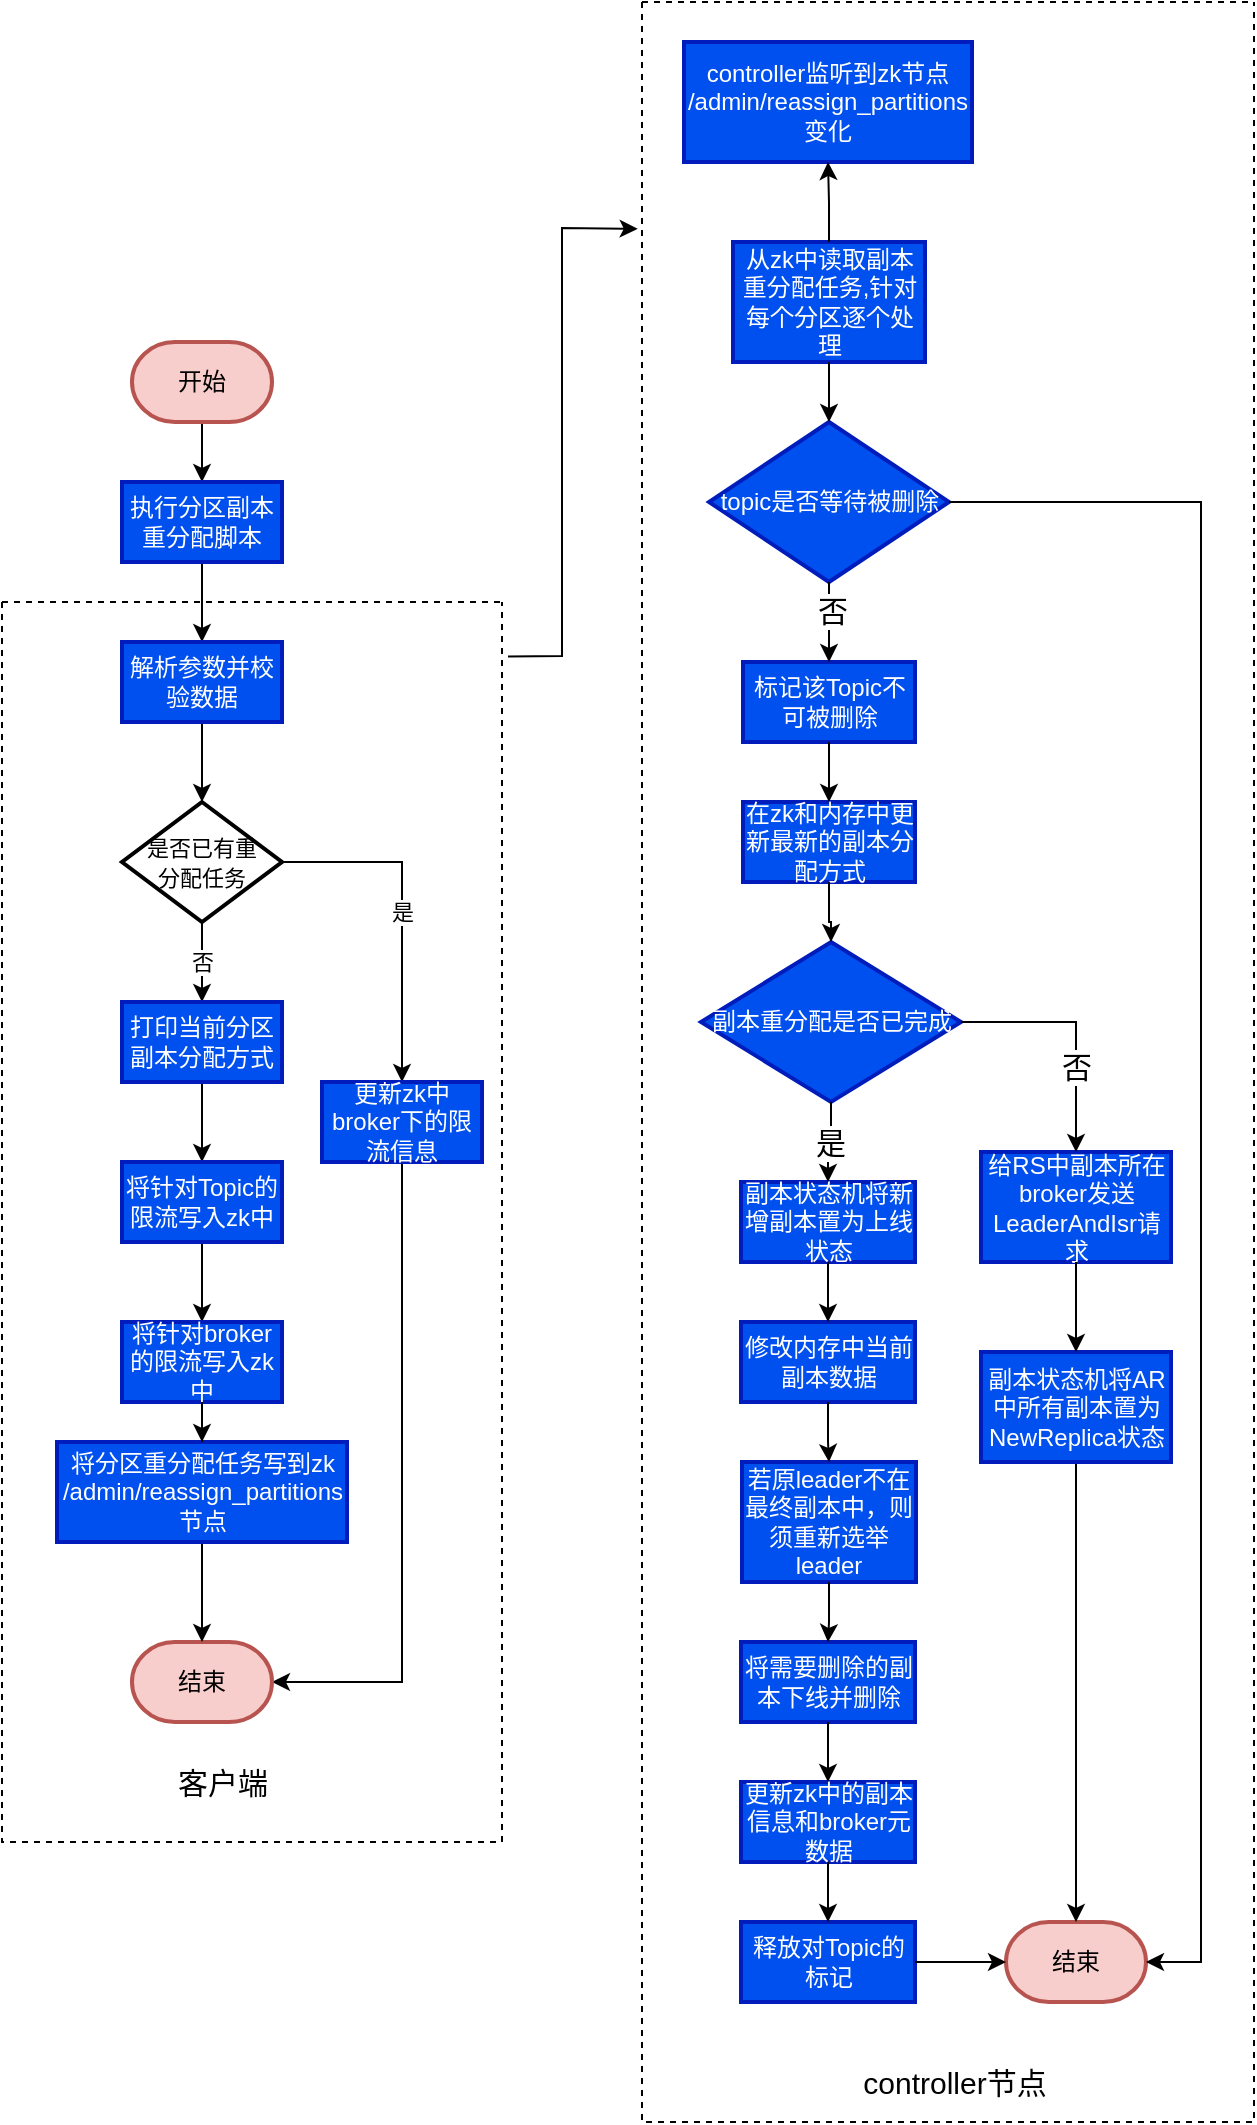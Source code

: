 <mxfile version="16.5.4" type="github">
  <diagram id="SGd1aUE3qWEg3dzMmrBl" name="第 1 页">
    <mxGraphModel dx="946" dy="1758" grid="1" gridSize="10" guides="1" tooltips="1" connect="1" arrows="1" fold="1" page="1" pageScale="1" pageWidth="827" pageHeight="1169" math="0" shadow="0">
      <root>
        <mxCell id="0" />
        <mxCell id="1" parent="0" />
        <mxCell id="pypAnUREyRbXbRG19NKG-3" value="" style="edgeStyle=orthogonalEdgeStyle;rounded=0;orthogonalLoop=1;jettySize=auto;html=1;" parent="1" source="pypAnUREyRbXbRG19NKG-1" target="pypAnUREyRbXbRG19NKG-2" edge="1">
          <mxGeometry relative="1" as="geometry" />
        </mxCell>
        <mxCell id="pypAnUREyRbXbRG19NKG-1" value="开始" style="strokeWidth=2;html=1;shape=mxgraph.flowchart.terminator;whiteSpace=wrap;fillColor=#f8cecc;strokeColor=#b85450;" parent="1" vertex="1">
          <mxGeometry x="85" y="20" width="70" height="40" as="geometry" />
        </mxCell>
        <mxCell id="pypAnUREyRbXbRG19NKG-5" value="" style="edgeStyle=orthogonalEdgeStyle;rounded=0;orthogonalLoop=1;jettySize=auto;html=1;" parent="1" source="pypAnUREyRbXbRG19NKG-2" target="pypAnUREyRbXbRG19NKG-4" edge="1">
          <mxGeometry relative="1" as="geometry" />
        </mxCell>
        <mxCell id="pypAnUREyRbXbRG19NKG-2" value="执行分区副本重分配脚本" style="whiteSpace=wrap;html=1;fillColor=#0050ef;strokeColor=#001DBC;strokeWidth=2;fontColor=#ffffff;" parent="1" vertex="1">
          <mxGeometry x="80" y="90" width="80" height="40" as="geometry" />
        </mxCell>
        <mxCell id="pypAnUREyRbXbRG19NKG-7" value="" style="edgeStyle=orthogonalEdgeStyle;rounded=0;orthogonalLoop=1;jettySize=auto;html=1;" parent="1" source="pypAnUREyRbXbRG19NKG-4" target="pypAnUREyRbXbRG19NKG-6" edge="1">
          <mxGeometry relative="1" as="geometry" />
        </mxCell>
        <mxCell id="pypAnUREyRbXbRG19NKG-4" value="解析参数并校验数据" style="whiteSpace=wrap;html=1;fillColor=#0050ef;strokeColor=#001DBC;strokeWidth=2;fontColor=#ffffff;" parent="1" vertex="1">
          <mxGeometry x="80" y="170" width="80" height="40" as="geometry" />
        </mxCell>
        <mxCell id="pypAnUREyRbXbRG19NKG-9" value="" style="edgeStyle=orthogonalEdgeStyle;rounded=0;orthogonalLoop=1;jettySize=auto;html=1;fontSize=11;" parent="1" source="pypAnUREyRbXbRG19NKG-6" target="pypAnUREyRbXbRG19NKG-8" edge="1">
          <mxGeometry relative="1" as="geometry" />
        </mxCell>
        <mxCell id="pypAnUREyRbXbRG19NKG-10" value="否" style="edgeLabel;html=1;align=center;verticalAlign=middle;resizable=0;points=[];fontSize=11;" parent="pypAnUREyRbXbRG19NKG-9" vertex="1" connectable="0">
          <mxGeometry x="0.36" y="1" relative="1" as="geometry">
            <mxPoint x="-1" y="-7" as="offset" />
          </mxGeometry>
        </mxCell>
        <mxCell id="pypAnUREyRbXbRG19NKG-12" value="是" style="edgeStyle=orthogonalEdgeStyle;rounded=0;orthogonalLoop=1;jettySize=auto;html=1;fontSize=11;" parent="1" source="pypAnUREyRbXbRG19NKG-6" target="pypAnUREyRbXbRG19NKG-11" edge="1">
          <mxGeometry relative="1" as="geometry" />
        </mxCell>
        <mxCell id="pypAnUREyRbXbRG19NKG-6" value="&lt;font style=&quot;font-size: 11px&quot;&gt;是否已有重&lt;br&gt;分配任务&lt;/font&gt;" style="rhombus;whiteSpace=wrap;html=1;strokeWidth=2;" parent="1" vertex="1">
          <mxGeometry x="80" y="250" width="80" height="60" as="geometry" />
        </mxCell>
        <mxCell id="pypAnUREyRbXbRG19NKG-14" value="" style="edgeStyle=orthogonalEdgeStyle;rounded=0;orthogonalLoop=1;jettySize=auto;html=1;fontSize=11;" parent="1" source="pypAnUREyRbXbRG19NKG-8" target="pypAnUREyRbXbRG19NKG-13" edge="1">
          <mxGeometry relative="1" as="geometry" />
        </mxCell>
        <mxCell id="pypAnUREyRbXbRG19NKG-8" value="打印当前分区副本分配方式" style="whiteSpace=wrap;html=1;strokeWidth=2;fillColor=#0050ef;fontColor=#ffffff;strokeColor=#001DBC;" parent="1" vertex="1">
          <mxGeometry x="80" y="350" width="80" height="40" as="geometry" />
        </mxCell>
        <mxCell id="pypAnUREyRbXbRG19NKG-24" value="" style="edgeStyle=orthogonalEdgeStyle;rounded=0;orthogonalLoop=1;jettySize=auto;html=1;fontSize=11;entryX=1;entryY=0.5;entryDx=0;entryDy=0;entryPerimeter=0;" parent="1" source="pypAnUREyRbXbRG19NKG-11" target="pypAnUREyRbXbRG19NKG-19" edge="1">
          <mxGeometry relative="1" as="geometry">
            <mxPoint x="160" y="530" as="targetPoint" />
            <Array as="points">
              <mxPoint x="220" y="690" />
            </Array>
          </mxGeometry>
        </mxCell>
        <mxCell id="pypAnUREyRbXbRG19NKG-11" value="更新zk中broker下的限流信息" style="whiteSpace=wrap;html=1;strokeWidth=2;fillColor=#0050ef;fontColor=#ffffff;strokeColor=#001DBC;" parent="1" vertex="1">
          <mxGeometry x="180" y="390" width="80" height="40" as="geometry" />
        </mxCell>
        <mxCell id="Vf_w9-UaPWHU4TDxyJZT-8" value="" style="edgeStyle=orthogonalEdgeStyle;rounded=0;orthogonalLoop=1;jettySize=auto;html=1;fontSize=15;" parent="1" source="pypAnUREyRbXbRG19NKG-13" target="Vf_w9-UaPWHU4TDxyJZT-7" edge="1">
          <mxGeometry relative="1" as="geometry" />
        </mxCell>
        <mxCell id="pypAnUREyRbXbRG19NKG-13" value="将针对Topic的限流写入zk中" style="whiteSpace=wrap;html=1;fillColor=#0050ef;strokeColor=#001DBC;fontColor=#ffffff;strokeWidth=2;" parent="1" vertex="1">
          <mxGeometry x="80" y="430" width="80" height="40" as="geometry" />
        </mxCell>
        <mxCell id="pypAnUREyRbXbRG19NKG-26" value="" style="swimlane;startSize=0;fontSize=11;fillColor=#007FFF;dashed=1;" parent="1" vertex="1">
          <mxGeometry x="20" y="150" width="250" height="620" as="geometry" />
        </mxCell>
        <mxCell id="pypAnUREyRbXbRG19NKG-29" value="&lt;font style=&quot;font-size: 15px&quot;&gt;客户端&lt;/font&gt;" style="text;html=1;align=center;verticalAlign=middle;resizable=0;points=[];autosize=1;strokeColor=none;fillColor=none;fontSize=11;" parent="pypAnUREyRbXbRG19NKG-26" vertex="1">
          <mxGeometry x="80" y="580" width="60" height="20" as="geometry" />
        </mxCell>
        <mxCell id="pypAnUREyRbXbRG19NKG-19" value="结束" style="strokeWidth=2;html=1;shape=mxgraph.flowchart.terminator;whiteSpace=wrap;fillColor=#f8cecc;strokeColor=#b85450;" parent="pypAnUREyRbXbRG19NKG-26" vertex="1">
          <mxGeometry x="65" y="520" width="70" height="40" as="geometry" />
        </mxCell>
        <mxCell id="Vf_w9-UaPWHU4TDxyJZT-6" style="edgeStyle=orthogonalEdgeStyle;rounded=0;orthogonalLoop=1;jettySize=auto;html=1;exitX=0.5;exitY=1;exitDx=0;exitDy=0;exitPerimeter=0;fontSize=15;" parent="pypAnUREyRbXbRG19NKG-26" source="pypAnUREyRbXbRG19NKG-19" target="pypAnUREyRbXbRG19NKG-19" edge="1">
          <mxGeometry relative="1" as="geometry" />
        </mxCell>
        <mxCell id="Vf_w9-UaPWHU4TDxyJZT-7" value="将针对broker的限流写入zk中" style="whiteSpace=wrap;html=1;fillColor=#0050ef;strokeColor=#001DBC;fontColor=#ffffff;strokeWidth=2;" parent="pypAnUREyRbXbRG19NKG-26" vertex="1">
          <mxGeometry x="60" y="360" width="80" height="40" as="geometry" />
        </mxCell>
        <mxCell id="Vf_w9-UaPWHU4TDxyJZT-13" value="" style="edgeStyle=orthogonalEdgeStyle;rounded=0;orthogonalLoop=1;jettySize=auto;html=1;fontSize=15;" parent="pypAnUREyRbXbRG19NKG-26" source="Vf_w9-UaPWHU4TDxyJZT-10" target="pypAnUREyRbXbRG19NKG-19" edge="1">
          <mxGeometry relative="1" as="geometry" />
        </mxCell>
        <mxCell id="Vf_w9-UaPWHU4TDxyJZT-10" value="将分区重分配任务写到zk /admin/reassign_partitions节点" style="whiteSpace=wrap;html=1;fillColor=#0050ef;strokeColor=#001DBC;fontColor=#ffffff;strokeWidth=2;" parent="pypAnUREyRbXbRG19NKG-26" vertex="1">
          <mxGeometry x="27.5" y="420" width="145" height="50" as="geometry" />
        </mxCell>
        <mxCell id="Vf_w9-UaPWHU4TDxyJZT-11" value="" style="edgeStyle=orthogonalEdgeStyle;rounded=0;orthogonalLoop=1;jettySize=auto;html=1;fontSize=15;" parent="pypAnUREyRbXbRG19NKG-26" source="Vf_w9-UaPWHU4TDxyJZT-7" target="Vf_w9-UaPWHU4TDxyJZT-10" edge="1">
          <mxGeometry relative="1" as="geometry" />
        </mxCell>
        <mxCell id="N63IB5sTqFhrjtHg4DNX-46" value="" style="group" vertex="1" connectable="0" parent="1">
          <mxGeometry x="340" y="-150" width="306" height="1060" as="geometry" />
        </mxCell>
        <mxCell id="N63IB5sTqFhrjtHg4DNX-42" value="" style="group" vertex="1" connectable="0" parent="N63IB5sTqFhrjtHg4DNX-46">
          <mxGeometry x="21" y="20" width="258.5" height="980" as="geometry" />
        </mxCell>
        <mxCell id="Vf_w9-UaPWHU4TDxyJZT-5" value="从zk中读取副本重分配任务,针对每个分区逐个处理" style="whiteSpace=wrap;html=1;fillColor=#0050ef;strokeColor=#001DBC;strokeWidth=2;fontColor=#ffffff;container=0;" parent="N63IB5sTqFhrjtHg4DNX-42" vertex="1">
          <mxGeometry x="24.5" y="100" width="96" height="60" as="geometry" />
        </mxCell>
        <mxCell id="N63IB5sTqFhrjtHg4DNX-1" value="topic是否等待被删除" style="rhombus;whiteSpace=wrap;html=1;fillColor=#0050ef;strokeColor=#001DBC;fontColor=#ffffff;strokeWidth=2;container=0;" vertex="1" parent="N63IB5sTqFhrjtHg4DNX-42">
          <mxGeometry x="12.5" y="190" width="120" height="80" as="geometry" />
        </mxCell>
        <mxCell id="N63IB5sTqFhrjtHg4DNX-2" value="" style="edgeStyle=orthogonalEdgeStyle;rounded=0;orthogonalLoop=1;jettySize=auto;html=1;fontSize=15;" edge="1" parent="N63IB5sTqFhrjtHg4DNX-42" source="Vf_w9-UaPWHU4TDxyJZT-5" target="N63IB5sTqFhrjtHg4DNX-1">
          <mxGeometry relative="1" as="geometry" />
        </mxCell>
        <mxCell id="N63IB5sTqFhrjtHg4DNX-3" value="标记该Topic不可被删除" style="whiteSpace=wrap;html=1;fillColor=#0050ef;strokeColor=#001DBC;fontColor=#ffffff;strokeWidth=2;container=0;" vertex="1" parent="N63IB5sTqFhrjtHg4DNX-42">
          <mxGeometry x="29.5" y="310" width="86" height="40" as="geometry" />
        </mxCell>
        <mxCell id="N63IB5sTqFhrjtHg4DNX-4" value="" style="edgeStyle=orthogonalEdgeStyle;rounded=0;orthogonalLoop=1;jettySize=auto;html=1;fontSize=15;" edge="1" parent="N63IB5sTqFhrjtHg4DNX-42" source="N63IB5sTqFhrjtHg4DNX-1" target="N63IB5sTqFhrjtHg4DNX-3">
          <mxGeometry relative="1" as="geometry" />
        </mxCell>
        <mxCell id="N63IB5sTqFhrjtHg4DNX-5" value="否" style="edgeLabel;html=1;align=center;verticalAlign=middle;resizable=0;points=[];fontSize=15;container=0;" vertex="1" connectable="0" parent="N63IB5sTqFhrjtHg4DNX-4">
          <mxGeometry x="-0.333" y="1" relative="1" as="geometry">
            <mxPoint as="offset" />
          </mxGeometry>
        </mxCell>
        <mxCell id="N63IB5sTqFhrjtHg4DNX-6" value="在zk和内存中更新最新的副本分配方式" style="whiteSpace=wrap;html=1;fillColor=#0050ef;strokeColor=#001DBC;fontColor=#ffffff;strokeWidth=2;container=0;" vertex="1" parent="N63IB5sTqFhrjtHg4DNX-42">
          <mxGeometry x="29.5" y="380" width="86" height="40" as="geometry" />
        </mxCell>
        <mxCell id="N63IB5sTqFhrjtHg4DNX-7" value="" style="edgeStyle=orthogonalEdgeStyle;rounded=0;orthogonalLoop=1;jettySize=auto;html=1;fontSize=15;" edge="1" parent="N63IB5sTqFhrjtHg4DNX-42" source="N63IB5sTqFhrjtHg4DNX-3" target="N63IB5sTqFhrjtHg4DNX-6">
          <mxGeometry relative="1" as="geometry" />
        </mxCell>
        <mxCell id="N63IB5sTqFhrjtHg4DNX-8" value="副本重分配是否已完成" style="rhombus;whiteSpace=wrap;html=1;fillColor=#0050ef;strokeColor=#001DBC;fontColor=#ffffff;strokeWidth=2;container=0;" vertex="1" parent="N63IB5sTqFhrjtHg4DNX-42">
          <mxGeometry x="8.5" y="450" width="130" height="80" as="geometry" />
        </mxCell>
        <mxCell id="N63IB5sTqFhrjtHg4DNX-9" value="" style="edgeStyle=orthogonalEdgeStyle;rounded=0;orthogonalLoop=1;jettySize=auto;html=1;fontSize=15;" edge="1" parent="N63IB5sTqFhrjtHg4DNX-42" source="N63IB5sTqFhrjtHg4DNX-6" target="N63IB5sTqFhrjtHg4DNX-8">
          <mxGeometry relative="1" as="geometry" />
        </mxCell>
        <mxCell id="N63IB5sTqFhrjtHg4DNX-10" value="副本状态机将新增副本置为上线状态" style="whiteSpace=wrap;html=1;fillColor=#0050ef;strokeColor=#001DBC;fontColor=#ffffff;strokeWidth=2;container=0;" vertex="1" parent="N63IB5sTqFhrjtHg4DNX-42">
          <mxGeometry x="28.5" y="570" width="87" height="40" as="geometry" />
        </mxCell>
        <mxCell id="N63IB5sTqFhrjtHg4DNX-11" value="是" style="edgeStyle=orthogonalEdgeStyle;rounded=0;orthogonalLoop=1;jettySize=auto;html=1;fontSize=15;" edge="1" parent="N63IB5sTqFhrjtHg4DNX-42" source="N63IB5sTqFhrjtHg4DNX-8" target="N63IB5sTqFhrjtHg4DNX-10">
          <mxGeometry relative="1" as="geometry" />
        </mxCell>
        <mxCell id="N63IB5sTqFhrjtHg4DNX-16" value="修改内存中当前副本数据" style="whiteSpace=wrap;html=1;fillColor=#0050ef;strokeColor=#001DBC;fontColor=#ffffff;strokeWidth=2;container=0;" vertex="1" parent="N63IB5sTqFhrjtHg4DNX-42">
          <mxGeometry x="28.5" y="640" width="87" height="40" as="geometry" />
        </mxCell>
        <mxCell id="N63IB5sTqFhrjtHg4DNX-17" value="" style="edgeStyle=orthogonalEdgeStyle;rounded=0;orthogonalLoop=1;jettySize=auto;html=1;fontSize=15;" edge="1" parent="N63IB5sTqFhrjtHg4DNX-42" source="N63IB5sTqFhrjtHg4DNX-10" target="N63IB5sTqFhrjtHg4DNX-16">
          <mxGeometry relative="1" as="geometry" />
        </mxCell>
        <mxCell id="N63IB5sTqFhrjtHg4DNX-18" value="若原leader不在最终副本中，则须重新选举leader" style="whiteSpace=wrap;html=1;fillColor=#0050ef;strokeColor=#001DBC;fontColor=#ffffff;strokeWidth=2;container=0;" vertex="1" parent="N63IB5sTqFhrjtHg4DNX-42">
          <mxGeometry x="29" y="710" width="87" height="60" as="geometry" />
        </mxCell>
        <mxCell id="N63IB5sTqFhrjtHg4DNX-19" value="" style="edgeStyle=orthogonalEdgeStyle;rounded=0;orthogonalLoop=1;jettySize=auto;html=1;fontSize=15;" edge="1" parent="N63IB5sTqFhrjtHg4DNX-42" source="N63IB5sTqFhrjtHg4DNX-16" target="N63IB5sTqFhrjtHg4DNX-18">
          <mxGeometry relative="1" as="geometry" />
        </mxCell>
        <mxCell id="N63IB5sTqFhrjtHg4DNX-21" value="将需要删除的副本下线并删除" style="whiteSpace=wrap;html=1;fillColor=#0050ef;strokeColor=#001DBC;fontColor=#ffffff;strokeWidth=2;container=0;" vertex="1" parent="N63IB5sTqFhrjtHg4DNX-42">
          <mxGeometry x="28.5" y="800" width="87" height="40" as="geometry" />
        </mxCell>
        <mxCell id="N63IB5sTqFhrjtHg4DNX-22" value="" style="edgeStyle=orthogonalEdgeStyle;rounded=0;orthogonalLoop=1;jettySize=auto;html=1;fontSize=15;" edge="1" parent="N63IB5sTqFhrjtHg4DNX-42" source="N63IB5sTqFhrjtHg4DNX-18" target="N63IB5sTqFhrjtHg4DNX-21">
          <mxGeometry relative="1" as="geometry" />
        </mxCell>
        <mxCell id="N63IB5sTqFhrjtHg4DNX-23" value="更新zk中的副本信息和broker元数据" style="whiteSpace=wrap;html=1;fillColor=#0050ef;strokeColor=#001DBC;fontColor=#ffffff;strokeWidth=2;container=0;" vertex="1" parent="N63IB5sTqFhrjtHg4DNX-42">
          <mxGeometry x="28.5" y="870" width="87" height="40" as="geometry" />
        </mxCell>
        <mxCell id="N63IB5sTqFhrjtHg4DNX-24" value="" style="edgeStyle=orthogonalEdgeStyle;rounded=0;orthogonalLoop=1;jettySize=auto;html=1;fontSize=15;" edge="1" parent="N63IB5sTqFhrjtHg4DNX-42" source="N63IB5sTqFhrjtHg4DNX-21" target="N63IB5sTqFhrjtHg4DNX-23">
          <mxGeometry relative="1" as="geometry" />
        </mxCell>
        <mxCell id="N63IB5sTqFhrjtHg4DNX-25" value="释放对Topic的标记" style="whiteSpace=wrap;html=1;fillColor=#0050ef;strokeColor=#001DBC;fontColor=#ffffff;strokeWidth=2;container=0;" vertex="1" parent="N63IB5sTqFhrjtHg4DNX-42">
          <mxGeometry x="28.5" y="940" width="87" height="40" as="geometry" />
        </mxCell>
        <mxCell id="N63IB5sTqFhrjtHg4DNX-26" value="" style="edgeStyle=orthogonalEdgeStyle;rounded=0;orthogonalLoop=1;jettySize=auto;html=1;fontSize=15;" edge="1" parent="N63IB5sTqFhrjtHg4DNX-42" source="N63IB5sTqFhrjtHg4DNX-23" target="N63IB5sTqFhrjtHg4DNX-25">
          <mxGeometry relative="1" as="geometry" />
        </mxCell>
        <mxCell id="N63IB5sTqFhrjtHg4DNX-27" value="结束" style="strokeWidth=2;html=1;shape=mxgraph.flowchart.terminator;whiteSpace=wrap;fillColor=#f8cecc;strokeColor=#b85450;container=0;" vertex="1" parent="N63IB5sTqFhrjtHg4DNX-42">
          <mxGeometry x="161" y="940" width="70" height="40" as="geometry" />
        </mxCell>
        <mxCell id="N63IB5sTqFhrjtHg4DNX-38" value="" style="edgeStyle=orthogonalEdgeStyle;rounded=0;orthogonalLoop=1;jettySize=auto;html=1;fontSize=15;entryX=1;entryY=0.5;entryDx=0;entryDy=0;entryPerimeter=0;" edge="1" parent="N63IB5sTqFhrjtHg4DNX-42" source="N63IB5sTqFhrjtHg4DNX-1" target="N63IB5sTqFhrjtHg4DNX-27">
          <mxGeometry relative="1" as="geometry">
            <mxPoint x="258.5" y="960" as="targetPoint" />
            <Array as="points">
              <mxPoint x="258.5" y="230" />
              <mxPoint x="258.5" y="960" />
            </Array>
          </mxGeometry>
        </mxCell>
        <mxCell id="N63IB5sTqFhrjtHg4DNX-30" value="" style="edgeStyle=orthogonalEdgeStyle;rounded=0;orthogonalLoop=1;jettySize=auto;html=1;fontSize=15;" edge="1" parent="N63IB5sTqFhrjtHg4DNX-42" source="N63IB5sTqFhrjtHg4DNX-25" target="N63IB5sTqFhrjtHg4DNX-27">
          <mxGeometry relative="1" as="geometry" />
        </mxCell>
        <mxCell id="N63IB5sTqFhrjtHg4DNX-31" value="给RS中副本所在broker发送LeaderAndIsr请求" style="whiteSpace=wrap;html=1;fillColor=#0050ef;strokeColor=#001DBC;fontColor=#ffffff;strokeWidth=2;container=0;" vertex="1" parent="N63IB5sTqFhrjtHg4DNX-42">
          <mxGeometry x="148.5" y="555" width="95" height="55" as="geometry" />
        </mxCell>
        <mxCell id="N63IB5sTqFhrjtHg4DNX-32" value="" style="edgeStyle=orthogonalEdgeStyle;rounded=0;orthogonalLoop=1;jettySize=auto;html=1;fontSize=15;" edge="1" parent="N63IB5sTqFhrjtHg4DNX-42" source="N63IB5sTqFhrjtHg4DNX-8" target="N63IB5sTqFhrjtHg4DNX-31">
          <mxGeometry relative="1" as="geometry" />
        </mxCell>
        <mxCell id="N63IB5sTqFhrjtHg4DNX-33" value="否" style="edgeLabel;html=1;align=center;verticalAlign=middle;resizable=0;points=[];fontSize=15;container=0;" vertex="1" connectable="0" parent="N63IB5sTqFhrjtHg4DNX-32">
          <mxGeometry x="0.298" y="3" relative="1" as="geometry">
            <mxPoint x="-3" as="offset" />
          </mxGeometry>
        </mxCell>
        <mxCell id="N63IB5sTqFhrjtHg4DNX-37" value="" style="edgeStyle=orthogonalEdgeStyle;rounded=0;orthogonalLoop=1;jettySize=auto;html=1;fontSize=15;entryX=0.5;entryY=0;entryDx=0;entryDy=0;entryPerimeter=0;" edge="1" parent="N63IB5sTqFhrjtHg4DNX-42" source="N63IB5sTqFhrjtHg4DNX-34" target="N63IB5sTqFhrjtHg4DNX-27">
          <mxGeometry relative="1" as="geometry">
            <mxPoint x="196" y="790" as="targetPoint" />
          </mxGeometry>
        </mxCell>
        <mxCell id="N63IB5sTqFhrjtHg4DNX-34" value="副本状态机将AR中所有副本置为NewReplica状态" style="whiteSpace=wrap;html=1;fillColor=#0050ef;strokeColor=#001DBC;fontColor=#ffffff;strokeWidth=2;container=0;" vertex="1" parent="N63IB5sTqFhrjtHg4DNX-42">
          <mxGeometry x="148.5" y="655" width="95" height="55" as="geometry" />
        </mxCell>
        <mxCell id="N63IB5sTqFhrjtHg4DNX-35" value="" style="edgeStyle=orthogonalEdgeStyle;rounded=0;orthogonalLoop=1;jettySize=auto;html=1;fontSize=15;" edge="1" parent="N63IB5sTqFhrjtHg4DNX-42" source="N63IB5sTqFhrjtHg4DNX-31" target="N63IB5sTqFhrjtHg4DNX-34">
          <mxGeometry relative="1" as="geometry" />
        </mxCell>
        <mxCell id="N63IB5sTqFhrjtHg4DNX-39" value="controller监听到zk节点&lt;br&gt;/admin/reassign_partitions&lt;br&gt;变化" style="whiteSpace=wrap;html=1;fillColor=#0050ef;strokeColor=#001DBC;strokeWidth=2;fontColor=#ffffff;container=0;" vertex="1" parent="N63IB5sTqFhrjtHg4DNX-42">
          <mxGeometry width="144" height="60" as="geometry" />
        </mxCell>
        <mxCell id="N63IB5sTqFhrjtHg4DNX-40" value="" style="edgeStyle=orthogonalEdgeStyle;rounded=0;orthogonalLoop=1;jettySize=auto;html=1;fontSize=15;" edge="1" parent="N63IB5sTqFhrjtHg4DNX-42" source="Vf_w9-UaPWHU4TDxyJZT-5" target="N63IB5sTqFhrjtHg4DNX-39">
          <mxGeometry relative="1" as="geometry" />
        </mxCell>
        <mxCell id="N63IB5sTqFhrjtHg4DNX-43" value="" style="swimlane;startSize=0;dashed=1;fontSize=15;fillColor=#007FFF;" vertex="1" parent="N63IB5sTqFhrjtHg4DNX-46">
          <mxGeometry width="306" height="1060" as="geometry" />
        </mxCell>
        <mxCell id="N63IB5sTqFhrjtHg4DNX-44" value="controller节点" style="text;html=1;align=center;verticalAlign=middle;resizable=0;points=[];autosize=1;strokeColor=none;fillColor=none;fontSize=15;" vertex="1" parent="N63IB5sTqFhrjtHg4DNX-46">
          <mxGeometry x="101" y="1030" width="110" height="20" as="geometry" />
        </mxCell>
        <mxCell id="N63IB5sTqFhrjtHg4DNX-47" value="" style="endArrow=classic;html=1;rounded=0;fontSize=15;exitX=1.012;exitY=0.044;exitDx=0;exitDy=0;exitPerimeter=0;entryX=-0.007;entryY=0.107;entryDx=0;entryDy=0;entryPerimeter=0;" edge="1" parent="1" source="pypAnUREyRbXbRG19NKG-26" target="N63IB5sTqFhrjtHg4DNX-43">
          <mxGeometry width="50" height="50" relative="1" as="geometry">
            <mxPoint x="320" y="220" as="sourcePoint" />
            <mxPoint x="370" y="170" as="targetPoint" />
            <Array as="points">
              <mxPoint x="300" y="177" />
              <mxPoint x="300" y="-37" />
            </Array>
          </mxGeometry>
        </mxCell>
      </root>
    </mxGraphModel>
  </diagram>
</mxfile>
